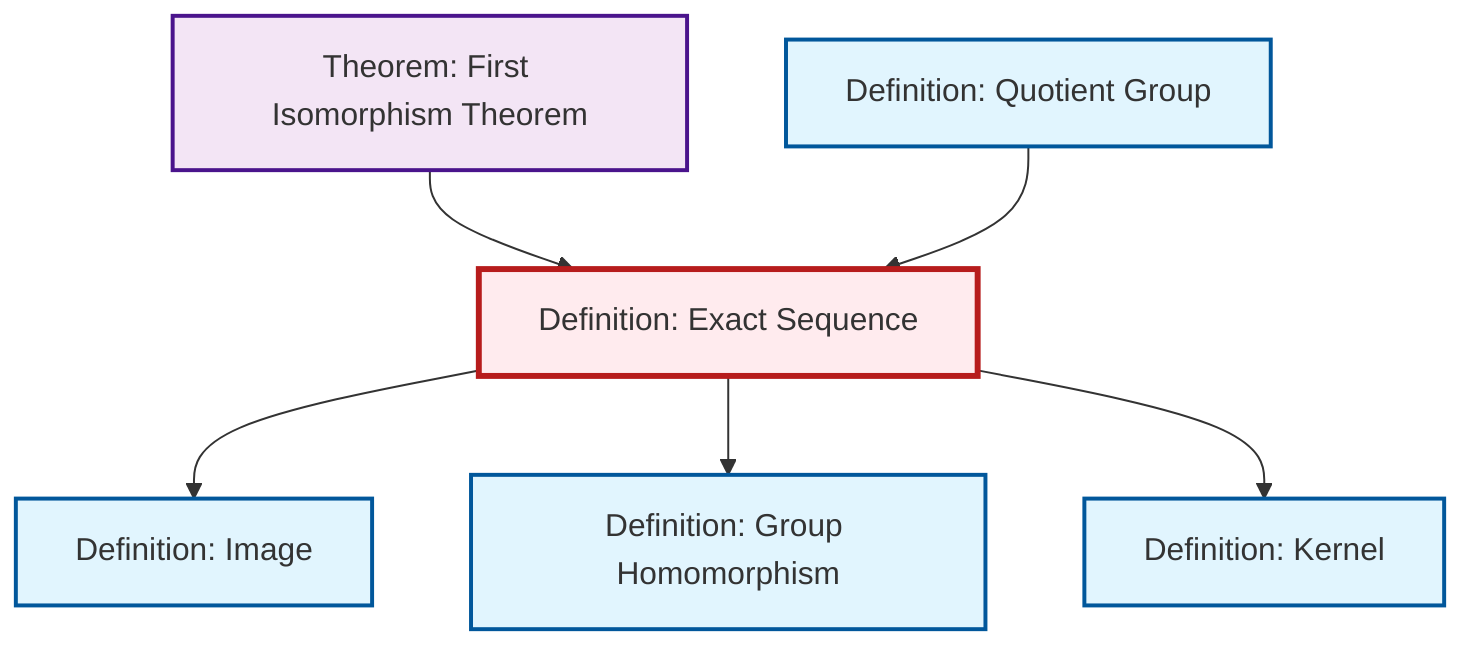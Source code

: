 graph TD
    classDef definition fill:#e1f5fe,stroke:#01579b,stroke-width:2px
    classDef theorem fill:#f3e5f5,stroke:#4a148c,stroke-width:2px
    classDef axiom fill:#fff3e0,stroke:#e65100,stroke-width:2px
    classDef example fill:#e8f5e9,stroke:#1b5e20,stroke-width:2px
    classDef current fill:#ffebee,stroke:#b71c1c,stroke-width:3px
    def-kernel["Definition: Kernel"]:::definition
    def-image["Definition: Image"]:::definition
    def-homomorphism["Definition: Group Homomorphism"]:::definition
    def-quotient-group["Definition: Quotient Group"]:::definition
    def-exact-sequence["Definition: Exact Sequence"]:::definition
    thm-first-isomorphism["Theorem: First Isomorphism Theorem"]:::theorem
    def-exact-sequence --> def-image
    def-exact-sequence --> def-homomorphism
    thm-first-isomorphism --> def-exact-sequence
    def-exact-sequence --> def-kernel
    def-quotient-group --> def-exact-sequence
    class def-exact-sequence current